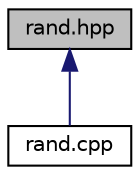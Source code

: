 digraph "rand.hpp"
{
 // LATEX_PDF_SIZE
  edge [fontname="Helvetica",fontsize="10",labelfontname="Helvetica",labelfontsize="10"];
  node [fontname="Helvetica",fontsize="10",shape=record];
  Node1 [label="rand.hpp",height=0.2,width=0.4,color="black", fillcolor="grey75", style="filled", fontcolor="black",tooltip=" "];
  Node1 -> Node2 [dir="back",color="midnightblue",fontsize="10",style="solid",fontname="Helvetica"];
  Node2 [label="rand.cpp",height=0.2,width=0.4,color="black", fillcolor="white", style="filled",URL="$d5/d92/rand_8cpp.html",tooltip="Portable implementation of rand and srand as according to the C standard implementation by K&R."];
}
